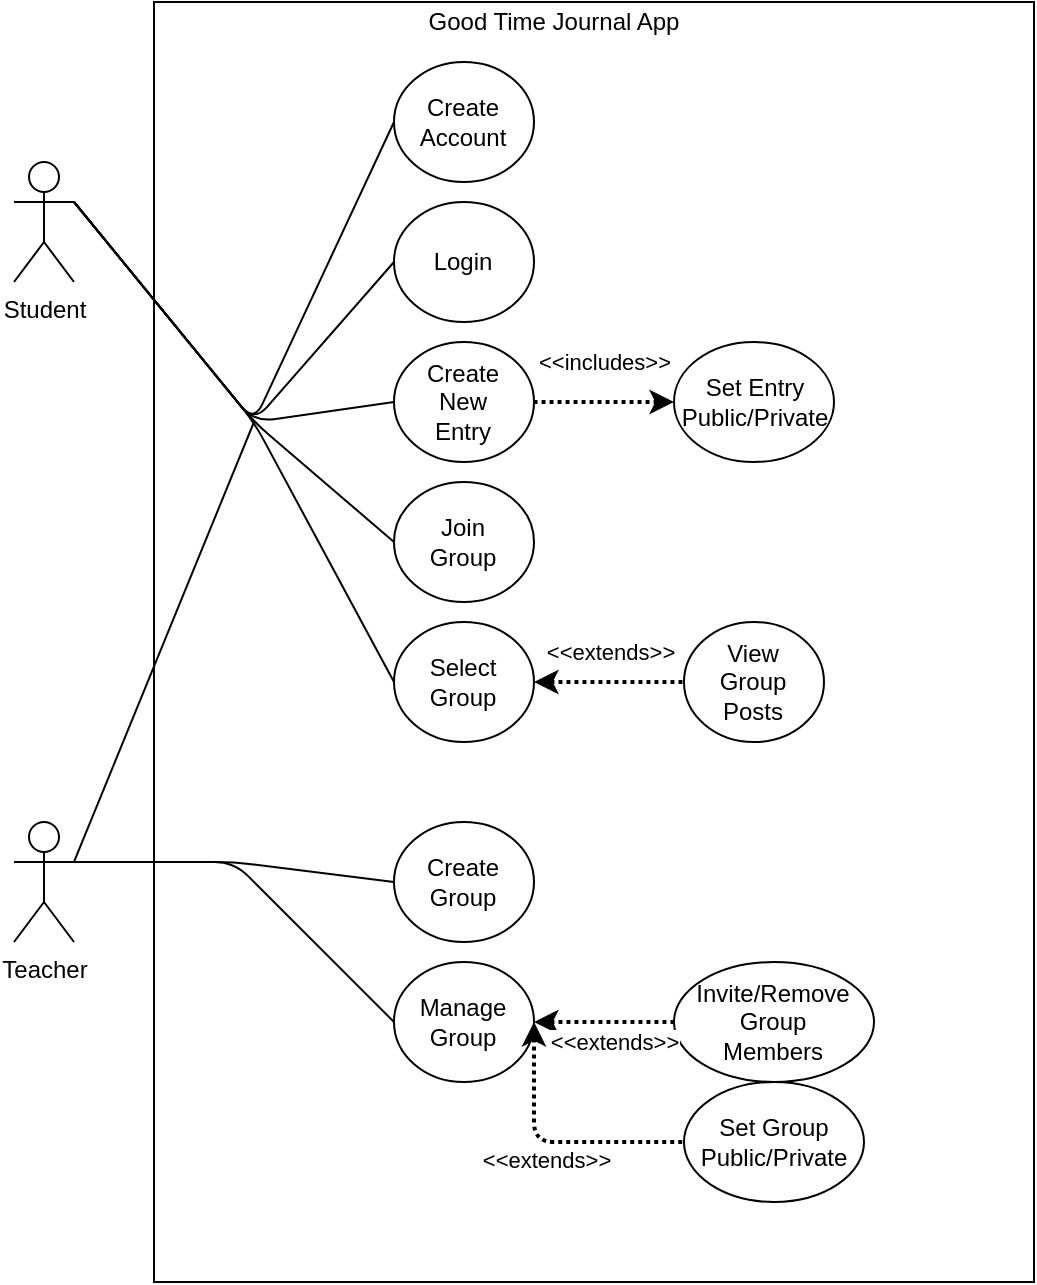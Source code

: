 <mxfile version="15.0.4" type="github"><diagram id="fqCkSu9vm9ViEe0apabM" name="Page-1"><mxGraphModel dx="981" dy="519" grid="1" gridSize="10" guides="1" tooltips="1" connect="1" arrows="1" fold="1" page="1" pageScale="1" pageWidth="850" pageHeight="1100" math="0" shadow="0"><root><mxCell id="0"/><mxCell id="1" parent="0"/><mxCell id="0rzklVT4OKaPTHBkq0-C-35" value="" style="group;movable=0;" vertex="1" connectable="0" parent="1"><mxGeometry x="350" y="100" width="290" height="620" as="geometry"/></mxCell><mxCell id="0rzklVT4OKaPTHBkq0-C-66" value="" style="group;movable=0;" vertex="1" connectable="0" parent="0rzklVT4OKaPTHBkq0-C-35"><mxGeometry x="-150" y="-20" width="440" height="640" as="geometry"/></mxCell><mxCell id="0rzklVT4OKaPTHBkq0-C-1" value="" style="rounded=0;whiteSpace=wrap;html=1;expand=0;editable=0;" vertex="1" parent="0rzklVT4OKaPTHBkq0-C-66"><mxGeometry width="440" height="640" as="geometry"/></mxCell><mxCell id="0rzklVT4OKaPTHBkq0-C-65" value="Good Time Journal App" style="text;html=1;strokeColor=none;fillColor=none;align=center;verticalAlign=middle;whiteSpace=wrap;rounded=0;" vertex="1" parent="0rzklVT4OKaPTHBkq0-C-66"><mxGeometry x="130" width="140" height="20" as="geometry"/></mxCell><mxCell id="0rzklVT4OKaPTHBkq0-C-77" value="" style="endArrow=none;html=1;entryX=0;entryY=0.5;entryDx=0;entryDy=0;" edge="1" parent="0rzklVT4OKaPTHBkq0-C-66" target="0rzklVT4OKaPTHBkq0-C-68"><mxGeometry width="50" height="50" relative="1" as="geometry"><mxPoint x="-40" y="100" as="sourcePoint"/><mxPoint x="10" y="50" as="targetPoint"/><Array as="points"><mxPoint x="50" y="210"/></Array></mxGeometry></mxCell><mxCell id="0rzklVT4OKaPTHBkq0-C-53" value="&amp;lt;&amp;lt;includes&amp;gt;&amp;gt;" style="endArrow=none;html=1;strokeWidth=2;startArrow=classic;startFill=1;entryX=1;entryY=0.5;entryDx=0;entryDy=0;exitX=0;exitY=0.5;exitDx=0;exitDy=0;dashed=1;dashPattern=1 1;" edge="1" parent="0rzklVT4OKaPTHBkq0-C-66" source="0rzklVT4OKaPTHBkq0-C-45" target="0rzklVT4OKaPTHBkq0-C-42"><mxGeometry y="-20" width="50" height="50" relative="1" as="geometry"><mxPoint x="320" y="350" as="sourcePoint"/><mxPoint x="370" y="300" as="targetPoint"/><Array as="points"/><mxPoint as="offset"/></mxGeometry></mxCell><mxCell id="0rzklVT4OKaPTHBkq0-C-54" value="" style="group" vertex="1" connectable="0" parent="0rzklVT4OKaPTHBkq0-C-66"><mxGeometry x="120" y="240" width="70" height="60" as="geometry"/></mxCell><mxCell id="0rzklVT4OKaPTHBkq0-C-55" value="" style="ellipse;whiteSpace=wrap;html=1;" vertex="1" parent="0rzklVT4OKaPTHBkq0-C-54"><mxGeometry width="70" height="60" as="geometry"/></mxCell><mxCell id="0rzklVT4OKaPTHBkq0-C-56" value="Join Group" style="text;html=1;strokeColor=none;fillColor=none;align=center;verticalAlign=middle;whiteSpace=wrap;rounded=0;" vertex="1" parent="0rzklVT4OKaPTHBkq0-C-54"><mxGeometry x="23.333" y="22.5" width="23.333" height="15" as="geometry"/></mxCell><mxCell id="0rzklVT4OKaPTHBkq0-C-67" value="" style="group" vertex="1" connectable="0" parent="0rzklVT4OKaPTHBkq0-C-66"><mxGeometry x="120" y="30" width="70" height="60" as="geometry"/></mxCell><mxCell id="0rzklVT4OKaPTHBkq0-C-68" value="" style="ellipse;whiteSpace=wrap;html=1;" vertex="1" parent="0rzklVT4OKaPTHBkq0-C-67"><mxGeometry width="70" height="60" as="geometry"/></mxCell><mxCell id="0rzklVT4OKaPTHBkq0-C-69" value="Create Account" style="text;html=1;strokeColor=none;fillColor=none;align=center;verticalAlign=middle;whiteSpace=wrap;rounded=0;" vertex="1" parent="0rzklVT4OKaPTHBkq0-C-67"><mxGeometry x="23.333" y="22.5" width="23.333" height="15" as="geometry"/></mxCell><mxCell id="0rzklVT4OKaPTHBkq0-C-38" value="" style="group" vertex="1" connectable="0" parent="0rzklVT4OKaPTHBkq0-C-66"><mxGeometry x="120" y="100" width="70" height="60" as="geometry"/></mxCell><mxCell id="0rzklVT4OKaPTHBkq0-C-39" value="" style="ellipse;whiteSpace=wrap;html=1;" vertex="1" parent="0rzklVT4OKaPTHBkq0-C-38"><mxGeometry width="70" height="60" as="geometry"/></mxCell><mxCell id="0rzklVT4OKaPTHBkq0-C-40" value="&lt;div&gt;Login&lt;/div&gt;" style="text;html=1;strokeColor=none;fillColor=none;align=center;verticalAlign=middle;whiteSpace=wrap;rounded=0;" vertex="1" parent="0rzklVT4OKaPTHBkq0-C-38"><mxGeometry x="23.333" y="22.5" width="23.333" height="15" as="geometry"/></mxCell><mxCell id="0rzklVT4OKaPTHBkq0-C-44" value="" style="group" vertex="1" connectable="0" parent="0rzklVT4OKaPTHBkq0-C-66"><mxGeometry x="260" y="170" width="80" height="60" as="geometry"/></mxCell><mxCell id="0rzklVT4OKaPTHBkq0-C-45" value="" style="ellipse;whiteSpace=wrap;html=1;" vertex="1" parent="0rzklVT4OKaPTHBkq0-C-44"><mxGeometry width="80" height="60" as="geometry"/></mxCell><mxCell id="0rzklVT4OKaPTHBkq0-C-46" value="&lt;div&gt;Set Entry Public/Private&lt;/div&gt;" style="text;html=1;strokeColor=none;fillColor=none;align=center;verticalAlign=middle;whiteSpace=wrap;rounded=0;" vertex="1" parent="0rzklVT4OKaPTHBkq0-C-44"><mxGeometry x="26.667" y="22.5" width="26.667" height="15" as="geometry"/></mxCell><mxCell id="0rzklVT4OKaPTHBkq0-C-74" value="" style="group" vertex="1" connectable="0" parent="0rzklVT4OKaPTHBkq0-C-66"><mxGeometry x="120" y="310" width="70" height="60" as="geometry"/></mxCell><mxCell id="0rzklVT4OKaPTHBkq0-C-75" value="" style="ellipse;whiteSpace=wrap;html=1;" vertex="1" parent="0rzklVT4OKaPTHBkq0-C-74"><mxGeometry width="70" height="60" as="geometry"/></mxCell><mxCell id="0rzklVT4OKaPTHBkq0-C-76" value="Select Group" style="text;html=1;strokeColor=none;fillColor=none;align=center;verticalAlign=middle;whiteSpace=wrap;rounded=0;" vertex="1" parent="0rzklVT4OKaPTHBkq0-C-74"><mxGeometry x="23.333" y="22.5" width="23.333" height="15" as="geometry"/></mxCell><mxCell id="0rzklVT4OKaPTHBkq0-C-41" value="" style="group" vertex="1" connectable="0" parent="0rzklVT4OKaPTHBkq0-C-66"><mxGeometry x="120" y="170" width="70" height="60" as="geometry"/></mxCell><mxCell id="0rzklVT4OKaPTHBkq0-C-42" value="" style="ellipse;whiteSpace=wrap;html=1;" vertex="1" parent="0rzklVT4OKaPTHBkq0-C-41"><mxGeometry width="70" height="60" as="geometry"/></mxCell><mxCell id="0rzklVT4OKaPTHBkq0-C-43" value="Create New Entry" style="text;html=1;strokeColor=none;fillColor=none;align=center;verticalAlign=middle;whiteSpace=wrap;rounded=0;" vertex="1" parent="0rzklVT4OKaPTHBkq0-C-41"><mxGeometry x="23.333" y="22.5" width="23.333" height="15" as="geometry"/></mxCell><mxCell id="0rzklVT4OKaPTHBkq0-C-89" value="&amp;lt;&amp;lt;extends&amp;gt;&amp;gt;" style="endArrow=none;html=1;strokeWidth=2;startArrow=classic;startFill=1;exitX=1;exitY=0.5;exitDx=0;exitDy=0;dashed=1;dashPattern=1 1;entryX=0;entryY=0.5;entryDx=0;entryDy=0;" edge="1" parent="0rzklVT4OKaPTHBkq0-C-66" source="0rzklVT4OKaPTHBkq0-C-75" target="0rzklVT4OKaPTHBkq0-C-58"><mxGeometry x="-0.006" y="15" width="50" height="50" relative="1" as="geometry"><mxPoint x="255.292" y="299.998" as="sourcePoint"/><mxPoint x="230" y="338.75" as="targetPoint"/><Array as="points"/><mxPoint as="offset"/></mxGeometry></mxCell><mxCell id="0rzklVT4OKaPTHBkq0-C-57" value="" style="group" vertex="1" connectable="0" parent="0rzklVT4OKaPTHBkq0-C-66"><mxGeometry x="265" y="310" width="70" height="60" as="geometry"/></mxCell><mxCell id="0rzklVT4OKaPTHBkq0-C-58" value="" style="ellipse;whiteSpace=wrap;html=1;" vertex="1" parent="0rzklVT4OKaPTHBkq0-C-57"><mxGeometry width="70" height="60" as="geometry"/></mxCell><mxCell id="0rzklVT4OKaPTHBkq0-C-59" value="View Group Posts" style="text;html=1;strokeColor=none;fillColor=none;align=center;verticalAlign=middle;whiteSpace=wrap;rounded=0;" vertex="1" parent="0rzklVT4OKaPTHBkq0-C-57"><mxGeometry x="23.333" y="22.5" width="23.333" height="15" as="geometry"/></mxCell><mxCell id="0rzklVT4OKaPTHBkq0-C-118" value="" style="group" vertex="1" connectable="0" parent="0rzklVT4OKaPTHBkq0-C-66"><mxGeometry x="120" y="410" width="70" height="60" as="geometry"/></mxCell><mxCell id="0rzklVT4OKaPTHBkq0-C-119" value="" style="ellipse;whiteSpace=wrap;html=1;" vertex="1" parent="0rzklVT4OKaPTHBkq0-C-118"><mxGeometry width="70" height="60" as="geometry"/></mxCell><mxCell id="0rzklVT4OKaPTHBkq0-C-120" value="Create Group" style="text;html=1;strokeColor=none;fillColor=none;align=center;verticalAlign=middle;whiteSpace=wrap;rounded=0;" vertex="1" parent="0rzklVT4OKaPTHBkq0-C-118"><mxGeometry x="23.333" y="22.5" width="23.333" height="15" as="geometry"/></mxCell><mxCell id="0rzklVT4OKaPTHBkq0-C-127" value="" style="group" vertex="1" connectable="0" parent="0rzklVT4OKaPTHBkq0-C-66"><mxGeometry x="120" y="480" width="70" height="60" as="geometry"/></mxCell><mxCell id="0rzklVT4OKaPTHBkq0-C-128" value="" style="ellipse;whiteSpace=wrap;html=1;" vertex="1" parent="0rzklVT4OKaPTHBkq0-C-127"><mxGeometry width="70" height="60" as="geometry"/></mxCell><mxCell id="0rzklVT4OKaPTHBkq0-C-129" value="Manage Group" style="text;html=1;strokeColor=none;fillColor=none;align=center;verticalAlign=middle;whiteSpace=wrap;rounded=0;" vertex="1" parent="0rzklVT4OKaPTHBkq0-C-127"><mxGeometry x="23.333" y="22.5" width="23.333" height="15" as="geometry"/></mxCell><mxCell id="0rzklVT4OKaPTHBkq0-C-121" value="" style="group" vertex="1" connectable="0" parent="0rzklVT4OKaPTHBkq0-C-66"><mxGeometry x="260" y="480" width="100" height="60" as="geometry"/></mxCell><mxCell id="0rzklVT4OKaPTHBkq0-C-122" value="" style="ellipse;whiteSpace=wrap;html=1;" vertex="1" parent="0rzklVT4OKaPTHBkq0-C-121"><mxGeometry width="100" height="60.0" as="geometry"/></mxCell><mxCell id="0rzklVT4OKaPTHBkq0-C-123" value="Invite/Remove Group Members" style="text;html=1;strokeColor=none;fillColor=none;align=center;verticalAlign=middle;whiteSpace=wrap;rounded=0;" vertex="1" parent="0rzklVT4OKaPTHBkq0-C-121"><mxGeometry x="33.333" y="22.5" width="33.333" height="15.0" as="geometry"/></mxCell><mxCell id="0rzklVT4OKaPTHBkq0-C-124" value="" style="group" vertex="1" connectable="0" parent="0rzklVT4OKaPTHBkq0-C-66"><mxGeometry x="265" y="540" width="90" height="60" as="geometry"/></mxCell><mxCell id="0rzklVT4OKaPTHBkq0-C-125" value="" style="ellipse;whiteSpace=wrap;html=1;" vertex="1" parent="0rzklVT4OKaPTHBkq0-C-124"><mxGeometry width="90" height="60" as="geometry"/></mxCell><mxCell id="0rzklVT4OKaPTHBkq0-C-126" value="Set Group Public/Private" style="text;html=1;strokeColor=none;fillColor=none;align=center;verticalAlign=middle;whiteSpace=wrap;rounded=0;" vertex="1" parent="0rzklVT4OKaPTHBkq0-C-124"><mxGeometry x="30" y="22.5" width="30" height="15" as="geometry"/></mxCell><mxCell id="0rzklVT4OKaPTHBkq0-C-131" value="&amp;lt;&amp;lt;extends&amp;gt;&amp;gt;" style="endArrow=none;html=1;strokeWidth=2;startArrow=classic;startFill=1;dashed=1;dashPattern=1 1;entryX=0;entryY=0.5;entryDx=0;entryDy=0;exitX=1;exitY=0.5;exitDx=0;exitDy=0;" edge="1" parent="0rzklVT4OKaPTHBkq0-C-66" source="0rzklVT4OKaPTHBkq0-C-128" target="0rzklVT4OKaPTHBkq0-C-125"><mxGeometry x="-0.03" y="-9" width="50" height="50" relative="1" as="geometry"><mxPoint x="210" y="620" as="sourcePoint"/><mxPoint x="160" y="630" as="targetPoint"/><Array as="points"><mxPoint x="190" y="570"/></Array><mxPoint as="offset"/></mxGeometry></mxCell><mxCell id="0rzklVT4OKaPTHBkq0-C-130" value="&amp;lt;&amp;lt;extends&amp;gt;&amp;gt;" style="endArrow=none;html=1;strokeWidth=2;startArrow=classic;startFill=1;dashed=1;dashPattern=1 1;entryX=0;entryY=0.5;entryDx=0;entryDy=0;exitX=1;exitY=0.5;exitDx=0;exitDy=0;" edge="1" parent="0rzklVT4OKaPTHBkq0-C-66" target="0rzklVT4OKaPTHBkq0-C-122" source="0rzklVT4OKaPTHBkq0-C-128"><mxGeometry x="0.143" y="-10" width="50" height="50" relative="1" as="geometry"><mxPoint x="150" y="480.0" as="sourcePoint"/><mxPoint x="200" y="440" as="targetPoint"/><Array as="points"/><mxPoint as="offset"/></mxGeometry></mxCell><mxCell id="0rzklVT4OKaPTHBkq0-C-88" style="edgeStyle=none;orthogonalLoop=1;jettySize=auto;html=1;exitX=1;exitY=0.333;exitDx=0;exitDy=0;exitPerimeter=0;endArrow=none;entryX=0;entryY=0.5;entryDx=0;entryDy=0;" edge="1" parent="1" source="0rzklVT4OKaPTHBkq0-C-2" target="0rzklVT4OKaPTHBkq0-C-75"><mxGeometry relative="1" as="geometry"><mxPoint x="260" y="420" as="targetPoint"/><Array as="points"><mxPoint x="250" y="290"/></Array></mxGeometry></mxCell><mxCell id="0rzklVT4OKaPTHBkq0-C-2" value="Student" style="shape=umlActor;verticalLabelPosition=bottom;verticalAlign=top;html=1;outlineConnect=0;" vertex="1" parent="1"><mxGeometry x="130" y="160" width="30" height="60" as="geometry"/></mxCell><mxCell id="0rzklVT4OKaPTHBkq0-C-90" style="edgeStyle=none;orthogonalLoop=1;jettySize=auto;html=1;exitX=1;exitY=0.333;exitDx=0;exitDy=0;exitPerimeter=0;endArrow=none;" edge="1" parent="1" source="0rzklVT4OKaPTHBkq0-C-4"><mxGeometry relative="1" as="geometry"><mxPoint x="250" y="290" as="targetPoint"/></mxGeometry></mxCell><mxCell id="0rzklVT4OKaPTHBkq0-C-133" style="edgeStyle=none;orthogonalLoop=1;jettySize=auto;html=1;exitX=1;exitY=0.333;exitDx=0;exitDy=0;exitPerimeter=0;entryX=0;entryY=0.5;entryDx=0;entryDy=0;endArrow=none;" edge="1" parent="1" source="0rzklVT4OKaPTHBkq0-C-4" target="0rzklVT4OKaPTHBkq0-C-119"><mxGeometry relative="1" as="geometry"><Array as="points"><mxPoint x="240" y="510"/></Array></mxGeometry></mxCell><mxCell id="0rzklVT4OKaPTHBkq0-C-134" style="edgeStyle=none;orthogonalLoop=1;jettySize=auto;html=1;exitX=1;exitY=0.333;exitDx=0;exitDy=0;exitPerimeter=0;entryX=0;entryY=0.5;entryDx=0;entryDy=0;endArrow=none;" edge="1" parent="1" source="0rzklVT4OKaPTHBkq0-C-4" target="0rzklVT4OKaPTHBkq0-C-128"><mxGeometry relative="1" as="geometry"><Array as="points"><mxPoint x="240" y="510"/></Array></mxGeometry></mxCell><mxCell id="0rzklVT4OKaPTHBkq0-C-4" value="Teacher" style="shape=umlActor;verticalLabelPosition=bottom;verticalAlign=top;html=1;outlineConnect=0;" vertex="1" parent="1"><mxGeometry x="130" y="490" width="30" height="60" as="geometry"/></mxCell><mxCell id="0rzklVT4OKaPTHBkq0-C-81" value="" style="endArrow=none;html=1;entryX=0;entryY=0.5;entryDx=0;entryDy=0;" edge="1" parent="1" target="0rzklVT4OKaPTHBkq0-C-39"><mxGeometry width="50" height="50" relative="1" as="geometry"><mxPoint x="160" y="180" as="sourcePoint"/><mxPoint x="210" y="130" as="targetPoint"/><Array as="points"><mxPoint x="250" y="290"/></Array></mxGeometry></mxCell><mxCell id="0rzklVT4OKaPTHBkq0-C-86" style="edgeStyle=none;orthogonalLoop=1;jettySize=auto;html=1;exitX=1;exitY=0.333;exitDx=0;exitDy=0;exitPerimeter=0;endArrow=none;entryX=0;entryY=0.5;entryDx=0;entryDy=0;" edge="1" parent="1" source="0rzklVT4OKaPTHBkq0-C-2" target="0rzklVT4OKaPTHBkq0-C-42"><mxGeometry relative="1" as="geometry"><mxPoint x="260" y="280" as="targetPoint"/><Array as="points"><mxPoint x="250" y="290"/></Array></mxGeometry></mxCell><mxCell id="0rzklVT4OKaPTHBkq0-C-87" style="edgeStyle=none;orthogonalLoop=1;jettySize=auto;html=1;exitX=1;exitY=0.333;exitDx=0;exitDy=0;exitPerimeter=0;entryX=0;entryY=0.5;entryDx=0;entryDy=0;endArrow=none;" edge="1" parent="1" source="0rzklVT4OKaPTHBkq0-C-2" target="0rzklVT4OKaPTHBkq0-C-55"><mxGeometry relative="1" as="geometry"><Array as="points"><mxPoint x="250" y="290"/></Array></mxGeometry></mxCell></root></mxGraphModel></diagram></mxfile>